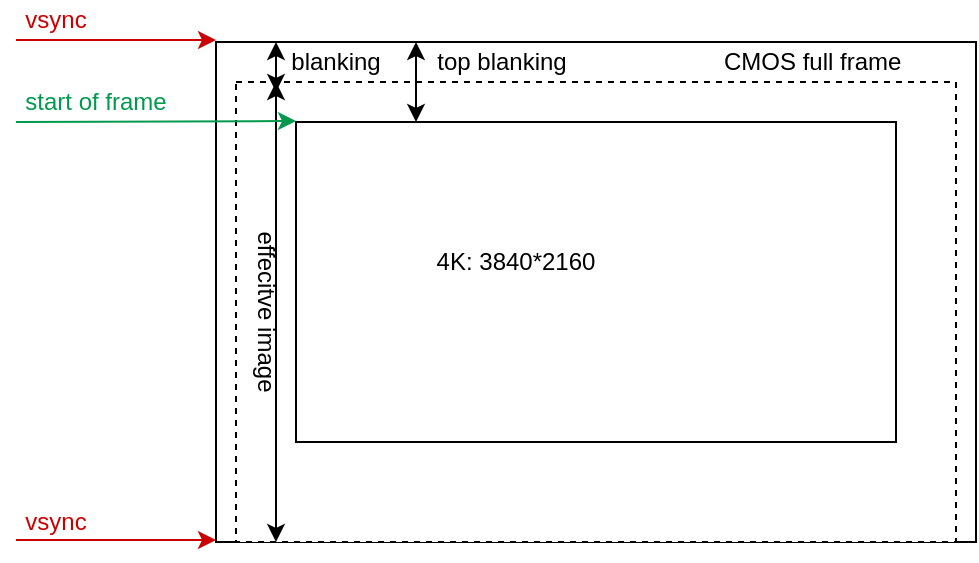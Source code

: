 <mxfile version="12.1.0" type="device" pages="1"><diagram id="kNbI50F5SZXn6ZgT3GFE" name="Page-1"><mxGraphModel dx="893" dy="660" grid="1" gridSize="10" guides="1" tooltips="1" connect="1" arrows="1" fold="1" page="1" pageScale="1" pageWidth="827" pageHeight="1169" math="0" shadow="0"><root><mxCell id="0"/><mxCell id="1" parent="0"/><mxCell id="5sKFTEZid3iLE-svsLXM-1" value="" style="rounded=0;whiteSpace=wrap;html=1;" parent="1" vertex="1"><mxGeometry x="270" y="300" width="380" height="250" as="geometry"/></mxCell><mxCell id="5sKFTEZid3iLE-svsLXM-4" value="" style="rounded=0;whiteSpace=wrap;html=1;dashed=1;" parent="1" vertex="1"><mxGeometry x="280" y="320" width="360" height="230" as="geometry"/></mxCell><mxCell id="5sKFTEZid3iLE-svsLXM-2" value="CMOS full frame&amp;nbsp;" style="text;html=1;strokeColor=none;fillColor=none;align=center;verticalAlign=middle;whiteSpace=wrap;rounded=0;" parent="1" vertex="1"><mxGeometry x="490" y="300" width="160" height="20" as="geometry"/></mxCell><mxCell id="5sKFTEZid3iLE-svsLXM-5" value="" style="rounded=0;whiteSpace=wrap;html=1;" parent="1" vertex="1"><mxGeometry x="310" y="340" width="300" height="160" as="geometry"/></mxCell><mxCell id="5sKFTEZid3iLE-svsLXM-6" value="" style="endArrow=classic;startArrow=classic;html=1;" parent="1" edge="1"><mxGeometry width="50" height="50" relative="1" as="geometry"><mxPoint x="300" y="550" as="sourcePoint"/><mxPoint x="300" y="320" as="targetPoint"/></mxGeometry></mxCell><mxCell id="5sKFTEZid3iLE-svsLXM-7" value="effecitve image" style="text;html=1;strokeColor=none;fillColor=none;align=center;verticalAlign=middle;whiteSpace=wrap;rounded=0;rotation=90;" parent="1" vertex="1"><mxGeometry x="230" y="425" width="130" height="20" as="geometry"/></mxCell><mxCell id="5sKFTEZid3iLE-svsLXM-8" value="" style="endArrow=classic;startArrow=classic;html=1;" parent="1" edge="1"><mxGeometry width="50" height="50" relative="1" as="geometry"><mxPoint x="300" y="325" as="sourcePoint"/><mxPoint x="300" y="300" as="targetPoint"/></mxGeometry></mxCell><mxCell id="5sKFTEZid3iLE-svsLXM-9" value="blanking" style="text;html=1;strokeColor=none;fillColor=none;align=center;verticalAlign=middle;whiteSpace=wrap;rounded=0;" parent="1" vertex="1"><mxGeometry x="310" y="300" width="40" height="20" as="geometry"/></mxCell><mxCell id="5sKFTEZid3iLE-svsLXM-10" value="4K: 3840*2160" style="text;html=1;strokeColor=none;fillColor=none;align=center;verticalAlign=middle;whiteSpace=wrap;rounded=0;" parent="1" vertex="1"><mxGeometry x="360" y="400" width="120" height="20" as="geometry"/></mxCell><mxCell id="5sKFTEZid3iLE-svsLXM-11" value="" style="endArrow=classic;html=1;strokeColor=#CC0000;" parent="1" edge="1"><mxGeometry width="50" height="50" relative="1" as="geometry"><mxPoint x="170" y="299" as="sourcePoint"/><mxPoint x="270" y="299" as="targetPoint"/></mxGeometry></mxCell><mxCell id="5sKFTEZid3iLE-svsLXM-13" value="vsync" style="text;html=1;strokeColor=none;fillColor=none;align=center;verticalAlign=middle;whiteSpace=wrap;rounded=0;fontColor=#CC0000;" parent="1" vertex="1"><mxGeometry x="170" y="279" width="40" height="20" as="geometry"/></mxCell><mxCell id="5sKFTEZid3iLE-svsLXM-14" value="" style="endArrow=classic;html=1;strokeColor=#CC0000;" parent="1" edge="1"><mxGeometry width="50" height="50" relative="1" as="geometry"><mxPoint x="170" y="549" as="sourcePoint"/><mxPoint x="270" y="549" as="targetPoint"/></mxGeometry></mxCell><mxCell id="5sKFTEZid3iLE-svsLXM-15" value="vsync" style="text;html=1;strokeColor=none;fillColor=none;align=center;verticalAlign=middle;whiteSpace=wrap;rounded=0;fontColor=#CC0000;" parent="1" vertex="1"><mxGeometry x="170" y="530" width="40" height="20" as="geometry"/></mxCell><mxCell id="5sKFTEZid3iLE-svsLXM-16" value="" style="endArrow=classic;html=1;strokeColor=#00994D;" parent="1" edge="1"><mxGeometry width="50" height="50" relative="1" as="geometry"><mxPoint x="170" y="340" as="sourcePoint"/><mxPoint x="310" y="339.5" as="targetPoint"/></mxGeometry></mxCell><mxCell id="5sKFTEZid3iLE-svsLXM-18" value="start of frame" style="text;html=1;strokeColor=none;fillColor=none;align=center;verticalAlign=middle;whiteSpace=wrap;rounded=0;fontColor=#00994D;" parent="1" vertex="1"><mxGeometry x="170" y="320" width="80" height="20" as="geometry"/></mxCell><mxCell id="EEpBBrvNA6earj3PVj0a-2" value="" style="endArrow=classic;startArrow=classic;html=1;" edge="1" parent="1"><mxGeometry width="50" height="50" relative="1" as="geometry"><mxPoint x="370" y="340" as="sourcePoint"/><mxPoint x="370" y="300" as="targetPoint"/></mxGeometry></mxCell><mxCell id="EEpBBrvNA6earj3PVj0a-3" value="top blanking" style="text;html=1;strokeColor=none;fillColor=none;align=center;verticalAlign=middle;whiteSpace=wrap;rounded=0;" vertex="1" parent="1"><mxGeometry x="363" y="300" width="100" height="20" as="geometry"/></mxCell></root></mxGraphModel></diagram></mxfile>